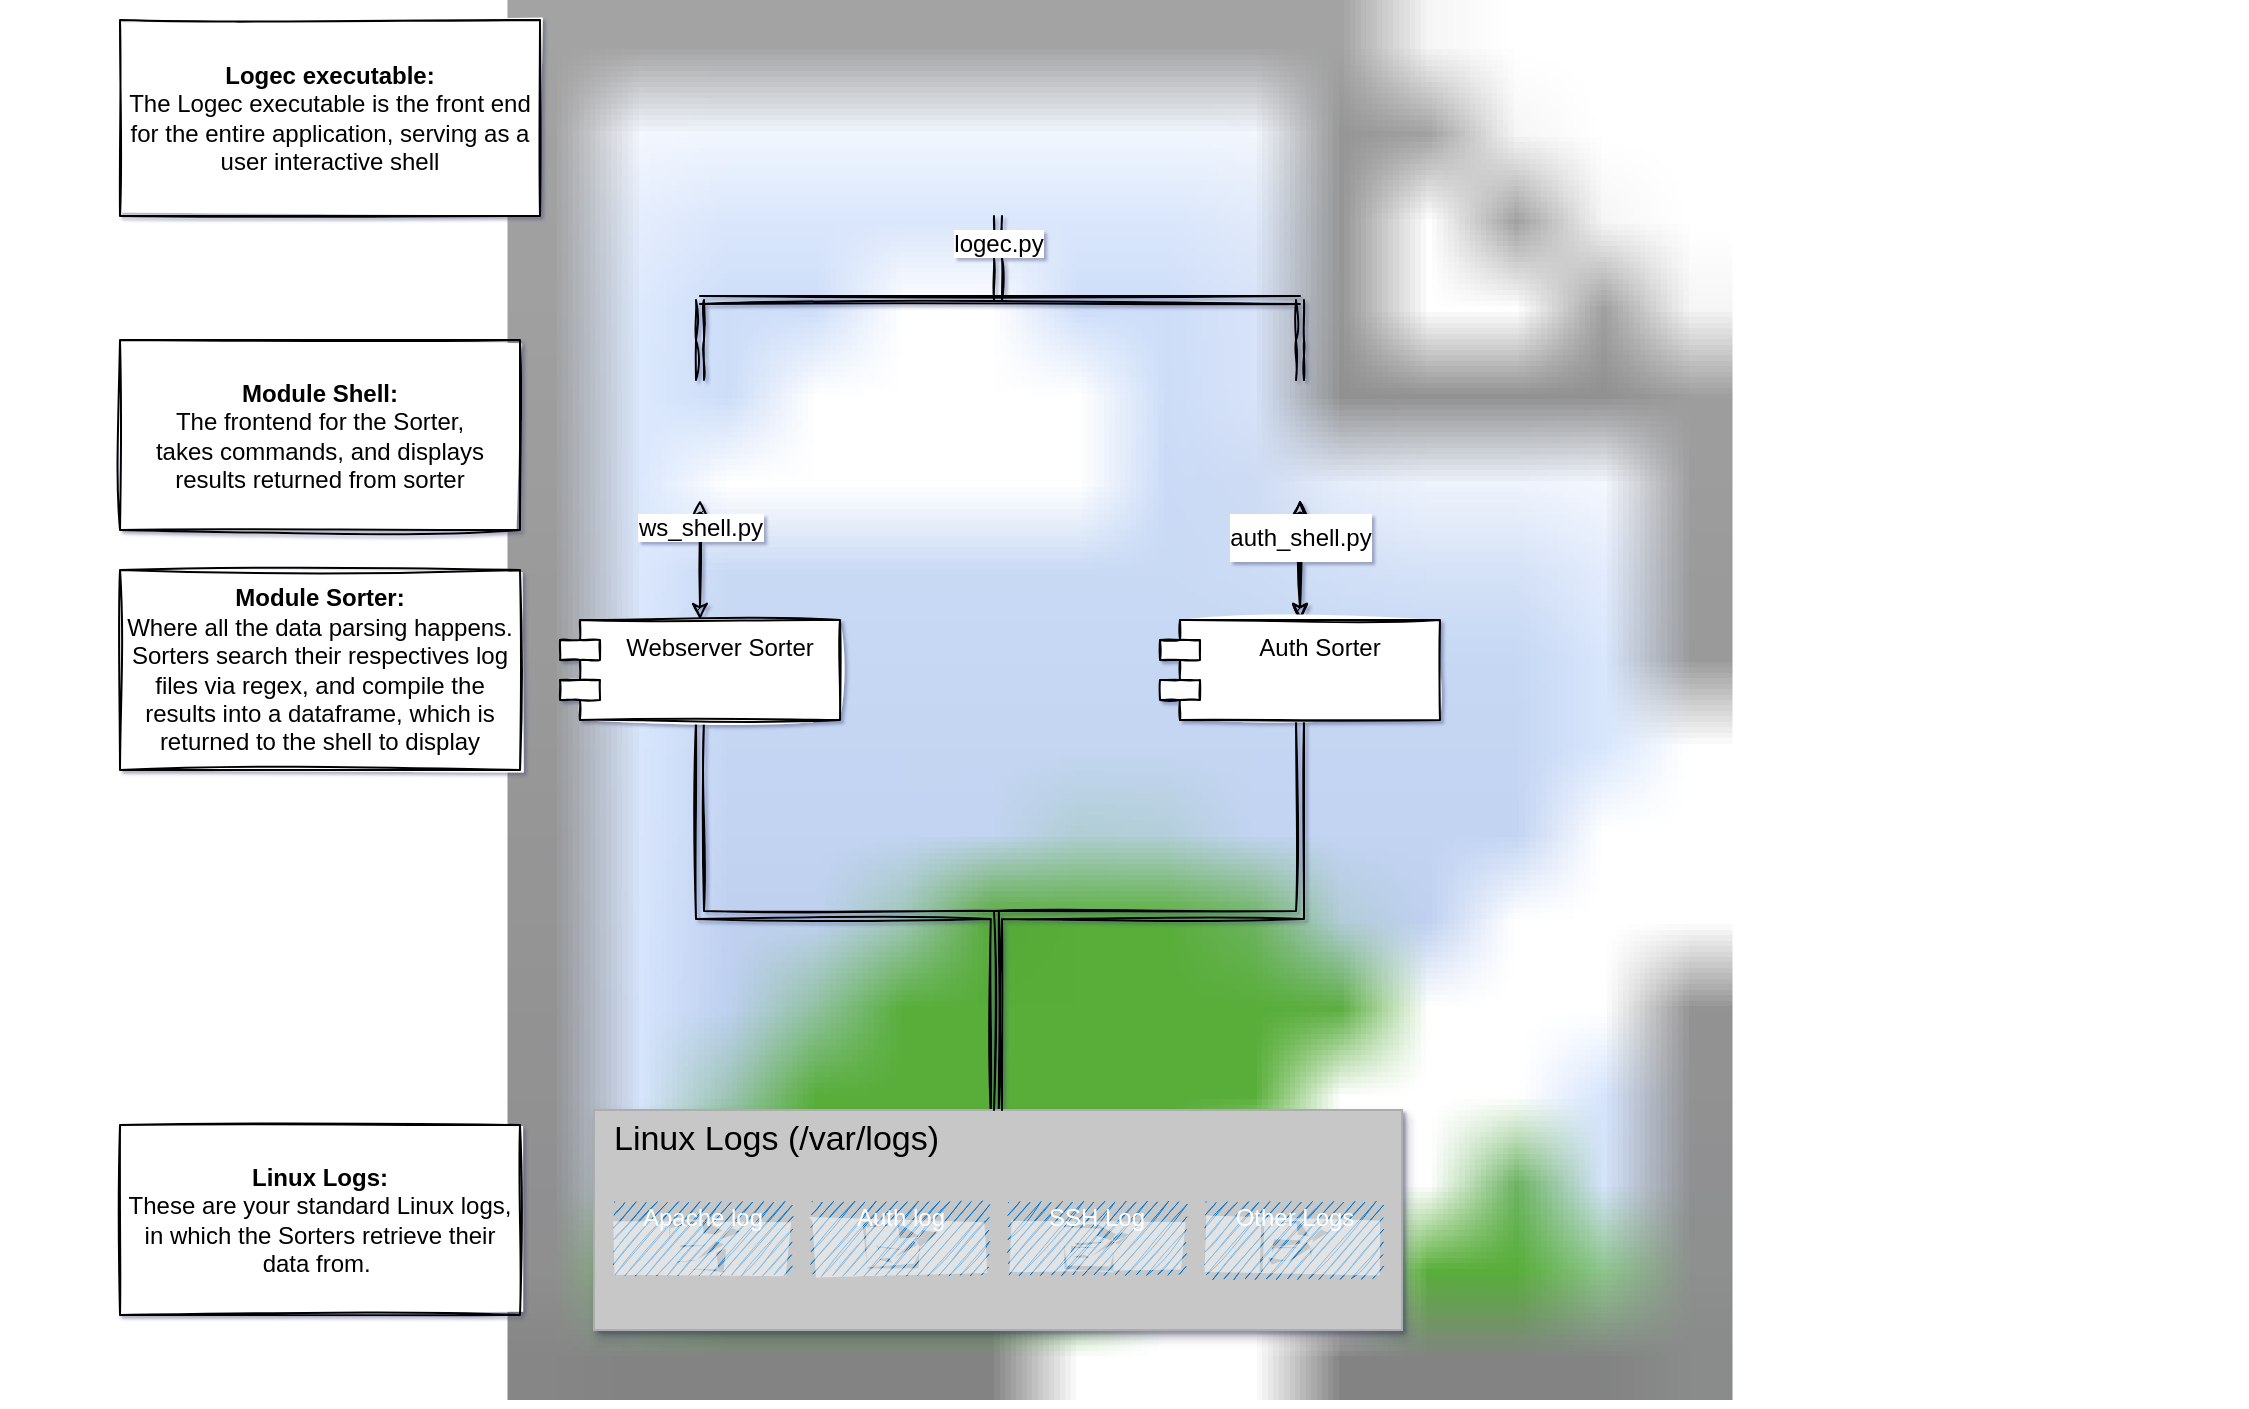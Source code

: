<mxfile version="20.5.3" type="device"><diagram id="v7EbMNjOz732LSX2cbBC" name="Page-1"><mxGraphModel dx="1453" dy="969" grid="1" gridSize="10" guides="1" tooltips="1" connect="1" arrows="1" fold="1" page="1" pageScale="1" pageWidth="850" pageHeight="1100" background="#ffffff" backgroundImage="{&quot;src&quot;:&quot;https://www.wallpaperup.com/uploads/wallpapers/2014/01/21/234298/00eb87b60043e2bd1088ae48196ed9a1-700.jpg&quot;,&quot;width&quot;:&quot;1120&quot;,&quot;height&quot;:&quot;700&quot;,&quot;x&quot;:0,&quot;y&quot;:0}" math="0" shadow="1"><root><mxCell id="0"/><mxCell id="1" parent="0"/><mxCell id="1dzzwT1_BIACjI36DglI-29" style="edgeStyle=orthogonalEdgeStyle;rounded=0;sketch=1;orthogonalLoop=1;jettySize=auto;html=1;entryX=0.5;entryY=1;entryDx=0;entryDy=0;shadow=0;strokeWidth=1;startArrow=classic;startFill=1;endArrow=classic;endFill=1;" edge="1" parent="1" source="1dzzwT1_BIACjI36DglI-27" target="1dzzwT1_BIACjI36DglI-3"><mxGeometry relative="1" as="geometry"/></mxCell><mxCell id="1dzzwT1_BIACjI36DglI-7" style="edgeStyle=orthogonalEdgeStyle;rounded=0;orthogonalLoop=1;jettySize=auto;html=1;shape=link;sketch=1;" edge="1" parent="1" source="1dzzwT1_BIACjI36DglI-1"><mxGeometry relative="1" as="geometry"><mxPoint x="499" y="150" as="targetPoint"/></mxGeometry></mxCell><mxCell id="1dzzwT1_BIACjI36DglI-1" value="logec.py" style="shape=image;html=1;verticalAlign=top;verticalLabelPosition=bottom;labelBackgroundColor=#ffffff;imageAspect=0;aspect=fixed;image=https://cdn2.iconfinder.com/data/icons/perqui/48/cmd.png;rounded=0;sketch=1;" vertex="1" parent="1"><mxGeometry x="460" y="30" width="78" height="78" as="geometry"/></mxCell><mxCell id="1dzzwT1_BIACjI36DglI-6" style="edgeStyle=orthogonalEdgeStyle;rounded=0;orthogonalLoop=1;jettySize=auto;html=1;entryX=0.5;entryY=0;entryDx=0;entryDy=0;endArrow=classic;endFill=1;startArrow=classic;startFill=1;sketch=1;" edge="1" parent="1" source="1dzzwT1_BIACjI36DglI-2" target="1dzzwT1_BIACjI36DglI-5"><mxGeometry relative="1" as="geometry"/></mxCell><mxCell id="1dzzwT1_BIACjI36DglI-9" style="edgeStyle=orthogonalEdgeStyle;shape=link;rounded=0;orthogonalLoop=1;jettySize=auto;html=1;sketch=1;" edge="1" parent="1" source="1dzzwT1_BIACjI36DglI-2"><mxGeometry relative="1" as="geometry"><mxPoint x="350" y="150" as="targetPoint"/></mxGeometry></mxCell><mxCell id="1dzzwT1_BIACjI36DglI-2" value="ws_shell.py" style="shape=image;html=1;verticalAlign=top;verticalLabelPosition=bottom;labelBackgroundColor=#ffffff;imageAspect=0;aspect=fixed;image=https://cdn2.iconfinder.com/data/icons/perqui/48/cmd.png;imageBackground=none;imageBorder=none;rounded=0;sketch=1;" vertex="1" parent="1"><mxGeometry x="320" y="190" width="60" height="60" as="geometry"/></mxCell><mxCell id="1dzzwT1_BIACjI36DglI-10" style="edgeStyle=orthogonalEdgeStyle;shape=link;rounded=0;sketch=1;orthogonalLoop=1;jettySize=auto;html=1;shadow=0;strokeWidth=1;" edge="1" parent="1" source="1dzzwT1_BIACjI36DglI-3"><mxGeometry relative="1" as="geometry"><mxPoint x="650" y="150" as="targetPoint"/></mxGeometry></mxCell><mxCell id="1dzzwT1_BIACjI36DglI-30" value="" style="edgeStyle=orthogonalEdgeStyle;rounded=0;sketch=1;orthogonalLoop=1;jettySize=auto;html=1;shadow=0;strokeWidth=1;startArrow=classic;startFill=1;endArrow=classic;endFill=1;" edge="1" parent="1" source="1dzzwT1_BIACjI36DglI-3" target="1dzzwT1_BIACjI36DglI-27"><mxGeometry relative="1" as="geometry"/></mxCell><mxCell id="1dzzwT1_BIACjI36DglI-3" value="&lt;p style=&quot;line-height: 0%;&quot;&gt;auth_shell.py&lt;br&gt;&lt;/p&gt;" style="shape=image;html=1;verticalAlign=top;verticalLabelPosition=bottom;labelBackgroundColor=#ffffff;imageAspect=0;image=https://cdn2.iconfinder.com/data/icons/perqui/48/cmd.png;aspect=fixed;flipH=0;flipV=0;rounded=0;sketch=1;" vertex="1" parent="1"><mxGeometry x="620" y="190" width="60" height="60" as="geometry"/></mxCell><mxCell id="1dzzwT1_BIACjI36DglI-34" style="edgeStyle=orthogonalEdgeStyle;shape=link;rounded=0;sketch=1;orthogonalLoop=1;jettySize=auto;html=1;entryX=0.496;entryY=0.06;entryDx=0;entryDy=0;entryPerimeter=0;shadow=0;strokeWidth=1;startArrow=classic;startFill=1;endArrow=classic;endFill=1;" edge="1" parent="1" source="1dzzwT1_BIACjI36DglI-5" target="1dzzwT1_BIACjI36DglI-16"><mxGeometry relative="1" as="geometry"/></mxCell><mxCell id="1dzzwT1_BIACjI36DglI-5" value="Webserver Sorter" style="shape=module;align=left;spacingLeft=20;align=center;verticalAlign=top;rounded=0;sketch=1;" vertex="1" parent="1"><mxGeometry x="280" y="310" width="140" height="50" as="geometry"/></mxCell><mxCell id="1dzzwT1_BIACjI36DglI-8" value="" style="endArrow=none;html=1;rounded=0;shape=link;strokeWidth=1;shadow=0;sketch=1;" edge="1" parent="1"><mxGeometry width="50" height="50" relative="1" as="geometry"><mxPoint x="350" y="150" as="sourcePoint"/><mxPoint x="650" y="150" as="targetPoint"/></mxGeometry></mxCell><mxCell id="1dzzwT1_BIACjI36DglI-15" value="" style="strokeWidth=1;shadow=1;dashed=0;align=center;html=1;shape=mxgraph.mockup.containers.rrect;rSize=0;strokeColor=#ADADAD;fontSize=17;verticalAlign=top;whiteSpace=wrap;fillColor=#C7C7C7;spacingTop=32;rounded=0;sketch=0;" vertex="1" parent="1"><mxGeometry x="297" y="555" width="404" height="110" as="geometry"/></mxCell><mxCell id="1dzzwT1_BIACjI36DglI-16" value="&lt;font color=&quot;#000000&quot;&gt;Linux Logs (/var/logs)&lt;/font&gt;" style="strokeWidth=1;shadow=0;dashed=0;align=center;html=1;shape=mxgraph.mockup.containers.rrect;rSize=0;fontSize=17;fontColor=#666666;strokeColor=#666666;align=left;spacingLeft=8;fillColor=#ffffff;resizeWidth=1;rounded=0;sketch=1;" vertex="1" parent="1dzzwT1_BIACjI36DglI-15"><mxGeometry width="404" height="30" relative="1" as="geometry"/></mxCell><mxCell id="1dzzwT1_BIACjI36DglI-12" value="Apache log" style="html=1;strokeColor=none;fillColor=#0079D6;labelPosition=center;verticalLabelPosition=middle;verticalAlign=top;align=center;fontSize=12;outlineConnect=0;spacingTop=-6;fontColor=#FFFFFF;sketch=1;shape=mxgraph.sitemap.log;rounded=0;" vertex="1" parent="1dzzwT1_BIACjI36DglI-15"><mxGeometry x="9.854" y="45.833" width="88.683" height="36.667" as="geometry"/></mxCell><mxCell id="1dzzwT1_BIACjI36DglI-13" value="Auth log" style="html=1;strokeColor=none;fillColor=#0079D6;labelPosition=center;verticalLabelPosition=middle;verticalAlign=top;align=center;fontSize=12;outlineConnect=0;spacingTop=-6;fontColor=#FFFFFF;sketch=1;shape=mxgraph.sitemap.log;rounded=0;" vertex="1" parent="1dzzwT1_BIACjI36DglI-15"><mxGeometry x="108.39" y="45.833" width="88.683" height="36.667" as="geometry"/></mxCell><mxCell id="1dzzwT1_BIACjI36DglI-14" value="SSH Log" style="html=1;strokeColor=none;fillColor=#0079D6;labelPosition=center;verticalLabelPosition=middle;verticalAlign=top;align=center;fontSize=12;outlineConnect=0;spacingTop=-6;fontColor=#FFFFFF;sketch=1;shape=mxgraph.sitemap.log;rounded=0;" vertex="1" parent="1dzzwT1_BIACjI36DglI-15"><mxGeometry x="206.927" y="45.833" width="88.683" height="36.667" as="geometry"/></mxCell><mxCell id="1dzzwT1_BIACjI36DglI-26" value="Other Logs" style="html=1;strokeColor=none;fillColor=#0079D6;labelPosition=center;verticalLabelPosition=middle;verticalAlign=top;align=center;fontSize=12;outlineConnect=0;spacingTop=-6;fontColor=#FFFFFF;sketch=1;shape=mxgraph.sitemap.log;rounded=0;" vertex="1" parent="1dzzwT1_BIACjI36DglI-15"><mxGeometry x="305.463" y="45.833" width="88.683" height="36.667" as="geometry"/></mxCell><mxCell id="1dzzwT1_BIACjI36DglI-33" style="edgeStyle=orthogonalEdgeStyle;shape=link;rounded=0;sketch=1;orthogonalLoop=1;jettySize=auto;html=1;shadow=0;strokeWidth=1;startArrow=classic;startFill=1;endArrow=classic;endFill=1;" edge="1" parent="1" source="1dzzwT1_BIACjI36DglI-27" target="1dzzwT1_BIACjI36DglI-16"><mxGeometry relative="1" as="geometry"/></mxCell><mxCell id="1dzzwT1_BIACjI36DglI-27" value="Auth Sorter" style="shape=module;align=left;spacingLeft=20;align=center;verticalAlign=top;rounded=0;sketch=1;" vertex="1" parent="1"><mxGeometry x="580" y="310" width="140" height="50" as="geometry"/></mxCell><mxCell id="1dzzwT1_BIACjI36DglI-35" value="&lt;b&gt;Module Shell:&lt;/b&gt;&lt;br&gt;The frontend for the Sorter,&lt;br&gt;takes commands, and displays results returned from sorter" style="rounded=0;whiteSpace=wrap;html=1;sketch=1;" vertex="1" parent="1"><mxGeometry x="60" y="170" width="200" height="95" as="geometry"/></mxCell><mxCell id="1dzzwT1_BIACjI36DglI-37" value="&lt;b&gt;Module Sorter:&lt;/b&gt;&lt;br&gt;Where all the data parsing happens. Sorters search their respectives log files via regex, and compile the results into a dataframe, which is returned to the shell to display" style="rounded=0;whiteSpace=wrap;html=1;sketch=1;" vertex="1" parent="1"><mxGeometry x="60" y="285" width="200" height="100" as="geometry"/></mxCell><mxCell id="1dzzwT1_BIACjI36DglI-38" value="&lt;b&gt;Logec executable:&lt;/b&gt;&lt;br&gt;The Logec executable is the front end for the entire application, serving as a user interactive shell" style="rounded=0;whiteSpace=wrap;html=1;sketch=1;" vertex="1" parent="1"><mxGeometry x="60" y="10" width="210" height="98" as="geometry"/></mxCell><mxCell id="1dzzwT1_BIACjI36DglI-39" value="&lt;b&gt;Linux Logs:&lt;/b&gt;&lt;br&gt;These are your standard Linux logs, in which the Sorters retrieve their data from.&amp;nbsp;" style="rounded=0;whiteSpace=wrap;html=1;sketch=1;" vertex="1" parent="1"><mxGeometry x="60" y="562.5" width="200" height="95" as="geometry"/></mxCell></root></mxGraphModel></diagram></mxfile>